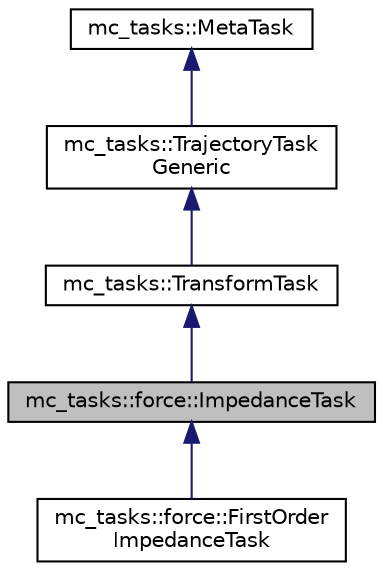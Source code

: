 digraph "mc_tasks::force::ImpedanceTask"
{
 // INTERACTIVE_SVG=YES
 // LATEX_PDF_SIZE
  edge [fontname="Helvetica",fontsize="10",labelfontname="Helvetica",labelfontsize="10"];
  node [fontname="Helvetica",fontsize="10",shape=record];
  Node1 [label="mc_tasks::force::ImpedanceTask",height=0.2,width=0.4,color="black", fillcolor="grey75", style="filled", fontcolor="black",tooltip="Impedance control of the end-effector."];
  Node2 -> Node1 [dir="back",color="midnightblue",fontsize="10",style="solid",fontname="Helvetica"];
  Node2 [label="mc_tasks::TransformTask",height=0.2,width=0.4,color="black", fillcolor="white", style="filled",URL="$structmc__tasks_1_1TransformTask.html",tooltip="Control a frame 6D pose."];
  Node3 -> Node2 [dir="back",color="midnightblue",fontsize="10",style="solid",fontname="Helvetica"];
  Node3 [label="mc_tasks::TrajectoryTask\lGeneric",height=0.2,width=0.4,color="black", fillcolor="white", style="filled",URL="$structmc__tasks_1_1TrajectoryTaskGeneric.html",tooltip="Generic wrapper for a trajectory dynamic over an error function."];
  Node4 -> Node3 [dir="back",color="midnightblue",fontsize="10",style="solid",fontname="Helvetica"];
  Node4 [label="mc_tasks::MetaTask",height=0.2,width=0.4,color="black", fillcolor="white", style="filled",URL="$structmc__tasks_1_1MetaTask.html",tooltip="Represents a generic task."];
  Node1 -> Node5 [dir="back",color="midnightblue",fontsize="10",style="solid",fontname="Helvetica"];
  Node5 [label="mc_tasks::force::FirstOrder\lImpedanceTask",height=0.2,width=0.4,color="black", fillcolor="white", style="filled",URL="$structmc__tasks_1_1force_1_1FirstOrderImpedanceTask.html",tooltip="Impedance-based damping control of the end-effector."];
}
